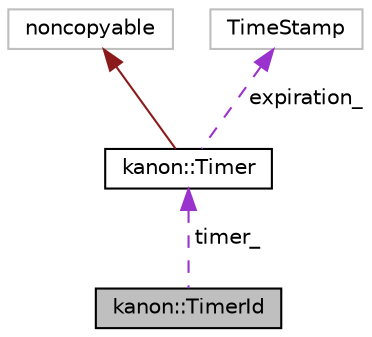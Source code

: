 digraph "kanon::TimerId"
{
 // INTERACTIVE_SVG=YES
 // LATEX_PDF_SIZE
  bgcolor="transparent";
  edge [fontname="Helvetica",fontsize="10",labelfontname="Helvetica",labelfontsize="10"];
  node [fontname="Helvetica",fontsize="10",shape=record];
  Node1 [label="kanon::TimerId",height=0.2,width=0.4,color="black", fillcolor="grey75", style="filled", fontcolor="black",tooltip="A Timer* wrapper."];
  Node2 -> Node1 [dir="back",color="darkorchid3",fontsize="10",style="dashed",label=" timer_" ,fontname="Helvetica"];
  Node2 [label="kanon::Timer",height=0.2,width=0.4,color="black",URL="$classkanon_1_1Timer.html",tooltip="Encapsulation of itimespec."];
  Node3 -> Node2 [dir="back",color="firebrick4",fontsize="10",style="solid",fontname="Helvetica"];
  Node3 [label="noncopyable",height=0.2,width=0.4,color="grey75",tooltip=" "];
  Node4 -> Node2 [dir="back",color="darkorchid3",fontsize="10",style="dashed",label=" expiration_" ,fontname="Helvetica"];
  Node4 [label="TimeStamp",height=0.2,width=0.4,color="grey75",tooltip=" "];
}

